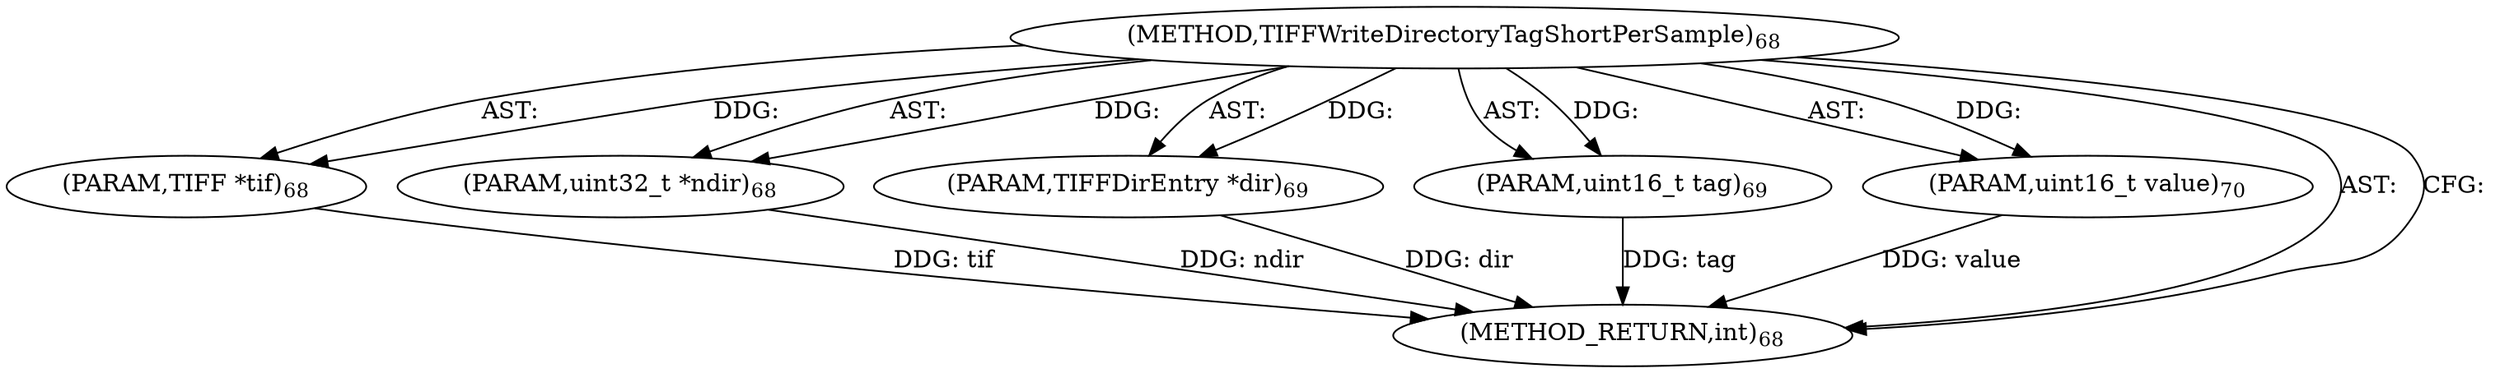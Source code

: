digraph "TIFFWriteDirectoryTagShortPerSample" {  
"63999" [label = <(METHOD,TIFFWriteDirectoryTagShortPerSample)<SUB>68</SUB>> ]
"64000" [label = <(PARAM,TIFF *tif)<SUB>68</SUB>> ]
"64001" [label = <(PARAM,uint32_t *ndir)<SUB>68</SUB>> ]
"64002" [label = <(PARAM,TIFFDirEntry *dir)<SUB>69</SUB>> ]
"64003" [label = <(PARAM,uint16_t tag)<SUB>69</SUB>> ]
"64004" [label = <(PARAM,uint16_t value)<SUB>70</SUB>> ]
"64005" [label = <(METHOD_RETURN,int)<SUB>68</SUB>> ]
  "63999" -> "64000"  [ label = "AST: "] 
  "63999" -> "64001"  [ label = "AST: "] 
  "63999" -> "64002"  [ label = "AST: "] 
  "63999" -> "64003"  [ label = "AST: "] 
  "63999" -> "64004"  [ label = "AST: "] 
  "63999" -> "64005"  [ label = "AST: "] 
  "63999" -> "64005"  [ label = "CFG: "] 
  "64000" -> "64005"  [ label = "DDG: tif"] 
  "64001" -> "64005"  [ label = "DDG: ndir"] 
  "64002" -> "64005"  [ label = "DDG: dir"] 
  "64003" -> "64005"  [ label = "DDG: tag"] 
  "64004" -> "64005"  [ label = "DDG: value"] 
  "63999" -> "64000"  [ label = "DDG: "] 
  "63999" -> "64001"  [ label = "DDG: "] 
  "63999" -> "64002"  [ label = "DDG: "] 
  "63999" -> "64003"  [ label = "DDG: "] 
  "63999" -> "64004"  [ label = "DDG: "] 
}
